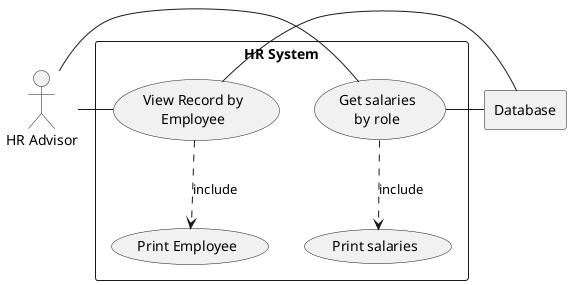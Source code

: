 @startuml


actor HR as "HR Advisor"

rectangle Database

rectangle "HR System" {

    usecase UC4 as "Get salaries
    by role"

    usecase UC6 as "View Record by
    Employee"


    usecase UCd as "Print salaries"
    usecase UCf as "Print Employee"

    HR - UC4
    UC4 ..> UCd : include
    UC4 - Database

    HR -UC6
    UC6 ..> UCf : include
    UC6 - Database
}

@enduml